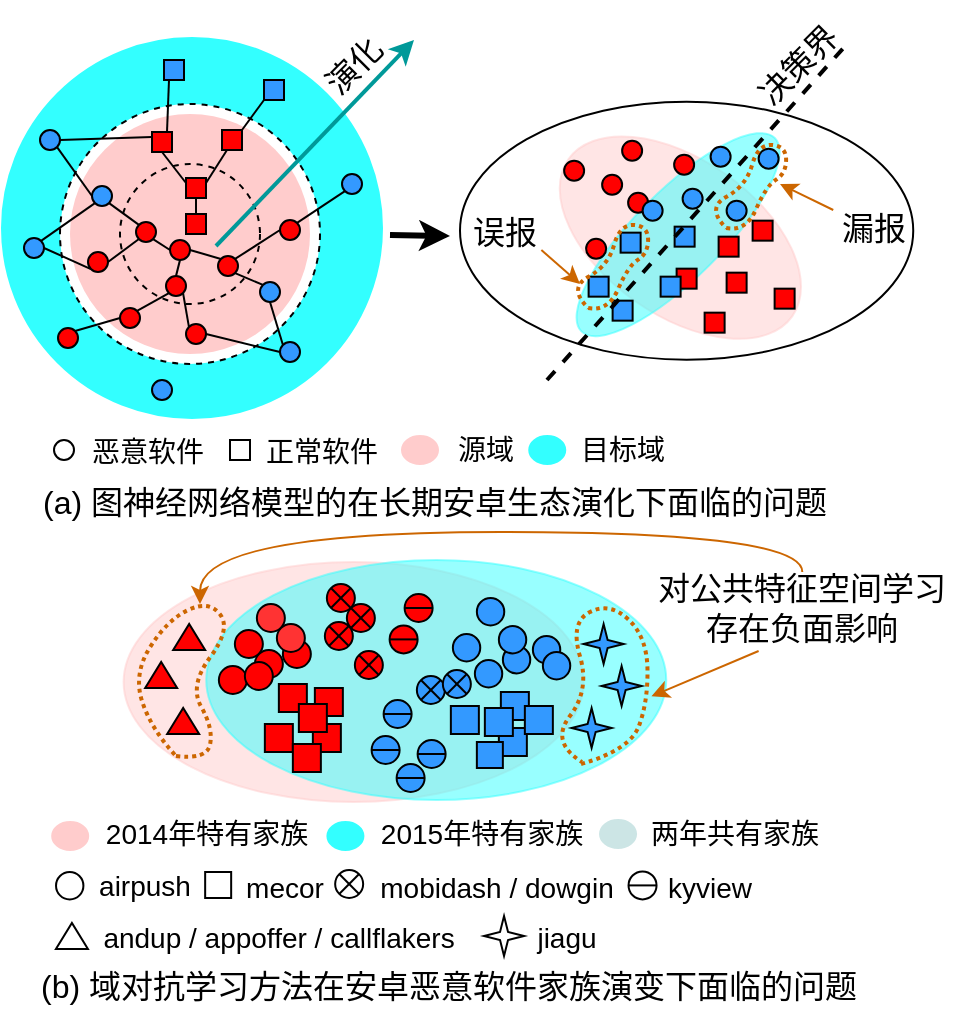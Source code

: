 <mxfile version="21.0.2" type="github">
  <diagram id="5weNNMtE1twXbDQk9ajK" name="第 1 页">
    <mxGraphModel dx="1221" dy="1900" grid="1" gridSize="10" guides="1" tooltips="1" connect="1" arrows="1" fold="1" page="1" pageScale="1" pageWidth="827" pageHeight="1169" math="0" shadow="0">
      <root>
        <mxCell id="0" />
        <mxCell id="1" parent="0" />
        <mxCell id="TlCpDfd3O944xQVaY3ek-114" value="" style="ellipse;whiteSpace=wrap;html=1;fillColor=#FFCCCC;strokeColor=#FFCCCC;opacity=50;rotation=0;" parent="1" vertex="1">
          <mxGeometry x="281.81" y="-731" width="230" height="120" as="geometry" />
        </mxCell>
        <mxCell id="TlCpDfd3O944xQVaY3ek-115" value="" style="ellipse;whiteSpace=wrap;html=1;rotation=0;fillColor=#33FFFF;strokeColor=#33FFFF;opacity=50;" parent="1" vertex="1">
          <mxGeometry x="323.12" y="-732" width="230" height="120" as="geometry" />
        </mxCell>
        <mxCell id="cNWj4SZuOT-a9tVszZHk-59" value="" style="ellipse;whiteSpace=wrap;html=1;fontColor=#000000;fillColor=none;" parent="1" vertex="1">
          <mxGeometry x="450" y="-961.17" width="226.62" height="129" as="geometry" />
        </mxCell>
        <mxCell id="TlCpDfd3O944xQVaY3ek-103" value="" style="ellipse;whiteSpace=wrap;html=1;strokeColor=#FFCCCC;fillColor=#FFCCCC;rotation=-145;gradientColor=none;textOpacity=50;opacity=50;" parent="1" vertex="1">
          <mxGeometry x="491.81" y="-932.17" width="136.75" height="78" as="geometry" />
        </mxCell>
        <mxCell id="TlCpDfd3O944xQVaY3ek-100" value="" style="ellipse;whiteSpace=wrap;html=1;strokeColor=#33FFFF;fillColor=#33FFFF;rotation=-45;gradientColor=none;textOpacity=50;opacity=50;" parent="1" vertex="1">
          <mxGeometry x="490.68" y="-916.56" width="136.75" height="43.79" as="geometry" />
        </mxCell>
        <mxCell id="TlCpDfd3O944xQVaY3ek-75" value="" style="ellipse;whiteSpace=wrap;html=1;aspect=fixed;strokeColor=#33FFFF;fillColor=#33FFFF;" parent="1" vertex="1">
          <mxGeometry x="221" y="-993" width="190" height="190" as="geometry" />
        </mxCell>
        <mxCell id="TlCpDfd3O944xQVaY3ek-32" value="" style="ellipse;whiteSpace=wrap;html=1;aspect=fixed;strokeColor=#000000;fillColor=#FFFFFF;dashed=1;" parent="1" vertex="1">
          <mxGeometry x="250" y="-960" width="130" height="130" as="geometry" />
        </mxCell>
        <mxCell id="TlCpDfd3O944xQVaY3ek-70" value="" style="ellipse;whiteSpace=wrap;html=1;aspect=fixed;strokeColor=none;fillColor=#FFCCCC;dashed=1;" parent="1" vertex="1">
          <mxGeometry x="255" y="-955" width="120" height="120" as="geometry" />
        </mxCell>
        <mxCell id="TlCpDfd3O944xQVaY3ek-13" value="" style="ellipse;whiteSpace=wrap;html=1;aspect=fixed;strokeColor=#000000;fillColor=none;dashed=1;" parent="1" vertex="1">
          <mxGeometry x="280" y="-930" width="70" height="70" as="geometry" />
        </mxCell>
        <mxCell id="TlCpDfd3O944xQVaY3ek-1" value="" style="ellipse;whiteSpace=wrap;html=1;aspect=fixed;strokeColor=#000000;fillColor=#FF0000;" parent="1" vertex="1">
          <mxGeometry x="305" y="-892" width="10" height="10" as="geometry" />
        </mxCell>
        <mxCell id="TlCpDfd3O944xQVaY3ek-5" value="" style="endArrow=classic;html=1;rounded=0;strokeWidth=3;" parent="1" edge="1">
          <mxGeometry width="50" height="50" relative="1" as="geometry">
            <mxPoint x="415" y="-894.5" as="sourcePoint" />
            <mxPoint x="445" y="-894" as="targetPoint" />
          </mxGeometry>
        </mxCell>
        <mxCell id="TlCpDfd3O944xQVaY3ek-8" style="rounded=0;orthogonalLoop=1;jettySize=auto;html=1;exitX=0;exitY=0;exitDx=0;exitDy=0;entryX=1;entryY=0.5;entryDx=0;entryDy=0;endArrow=none;endFill=0;" parent="1" source="TlCpDfd3O944xQVaY3ek-7" target="TlCpDfd3O944xQVaY3ek-1" edge="1">
          <mxGeometry relative="1" as="geometry" />
        </mxCell>
        <mxCell id="TlCpDfd3O944xQVaY3ek-7" value="" style="ellipse;whiteSpace=wrap;html=1;aspect=fixed;strokeColor=#000000;fillColor=#FF0000;" parent="1" vertex="1">
          <mxGeometry x="329" y="-884" width="10" height="10" as="geometry" />
        </mxCell>
        <mxCell id="TlCpDfd3O944xQVaY3ek-10" style="edgeStyle=none;rounded=0;orthogonalLoop=1;jettySize=auto;html=1;exitX=0.5;exitY=0;exitDx=0;exitDy=0;entryX=0.5;entryY=1;entryDx=0;entryDy=0;endArrow=none;endFill=0;" parent="1" source="TlCpDfd3O944xQVaY3ek-9" target="TlCpDfd3O944xQVaY3ek-1" edge="1">
          <mxGeometry relative="1" as="geometry" />
        </mxCell>
        <mxCell id="TlCpDfd3O944xQVaY3ek-9" value="" style="ellipse;whiteSpace=wrap;html=1;aspect=fixed;strokeColor=#000000;fillColor=#FF0000;" parent="1" vertex="1">
          <mxGeometry x="303" y="-874" width="10" height="10" as="geometry" />
        </mxCell>
        <mxCell id="TlCpDfd3O944xQVaY3ek-72" style="edgeStyle=none;rounded=0;orthogonalLoop=1;jettySize=auto;html=1;exitX=1;exitY=1;exitDx=0;exitDy=0;entryX=0;entryY=0.5;entryDx=0;entryDy=0;strokeColor=#000000;strokeWidth=1;endArrow=none;endFill=0;" parent="1" source="TlCpDfd3O944xQVaY3ek-11" target="TlCpDfd3O944xQVaY3ek-1" edge="1">
          <mxGeometry relative="1" as="geometry" />
        </mxCell>
        <mxCell id="TlCpDfd3O944xQVaY3ek-11" value="" style="ellipse;whiteSpace=wrap;html=1;aspect=fixed;strokeColor=#000000;fillColor=#FF0000;" parent="1" vertex="1">
          <mxGeometry x="288" y="-901" width="10" height="10" as="geometry" />
        </mxCell>
        <mxCell id="wZVImiVV_0Jff8SX6As6-61" style="edgeStyle=none;rounded=0;orthogonalLoop=1;jettySize=auto;html=1;exitX=1;exitY=0.5;exitDx=0;exitDy=0;entryX=0;entryY=1;entryDx=0;entryDy=0;strokeColor=#000000;strokeWidth=1;startArrow=none;startFill=0;endArrow=none;endFill=0;" parent="1" source="TlCpDfd3O944xQVaY3ek-17" target="TlCpDfd3O944xQVaY3ek-11" edge="1">
          <mxGeometry relative="1" as="geometry" />
        </mxCell>
        <mxCell id="TlCpDfd3O944xQVaY3ek-17" value="" style="ellipse;whiteSpace=wrap;html=1;aspect=fixed;strokeColor=#000000;fillColor=#FF0000;" parent="1" vertex="1">
          <mxGeometry x="264" y="-886" width="10" height="10" as="geometry" />
        </mxCell>
        <mxCell id="TlCpDfd3O944xQVaY3ek-27" style="edgeStyle=none;rounded=0;orthogonalLoop=1;jettySize=auto;html=1;exitX=0;exitY=0;exitDx=0;exitDy=0;entryX=1;entryY=1;entryDx=0;entryDy=0;endArrow=none;endFill=0;" parent="1" source="TlCpDfd3O944xQVaY3ek-21" target="TlCpDfd3O944xQVaY3ek-9" edge="1">
          <mxGeometry relative="1" as="geometry" />
        </mxCell>
        <mxCell id="TlCpDfd3O944xQVaY3ek-21" value="" style="ellipse;whiteSpace=wrap;html=1;aspect=fixed;strokeColor=#000000;fillColor=#FF0000;" parent="1" vertex="1">
          <mxGeometry x="313" y="-850" width="10" height="10" as="geometry" />
        </mxCell>
        <mxCell id="TlCpDfd3O944xQVaY3ek-25" style="edgeStyle=none;rounded=0;orthogonalLoop=1;jettySize=auto;html=1;exitX=1;exitY=0;exitDx=0;exitDy=0;entryX=0;entryY=1;entryDx=0;entryDy=0;endArrow=none;endFill=0;" parent="1" source="TlCpDfd3O944xQVaY3ek-22" target="TlCpDfd3O944xQVaY3ek-9" edge="1">
          <mxGeometry relative="1" as="geometry" />
        </mxCell>
        <mxCell id="TlCpDfd3O944xQVaY3ek-22" value="" style="ellipse;whiteSpace=wrap;html=1;aspect=fixed;strokeColor=#000000;fillColor=#FF0000;" parent="1" vertex="1">
          <mxGeometry x="280" y="-858" width="10" height="10" as="geometry" />
        </mxCell>
        <mxCell id="TlCpDfd3O944xQVaY3ek-28" style="edgeStyle=none;rounded=0;orthogonalLoop=1;jettySize=auto;html=1;exitX=0;exitY=0;exitDx=0;exitDy=0;entryX=1;entryY=1;entryDx=0;entryDy=0;endArrow=none;endFill=0;" parent="1" source="TlCpDfd3O944xQVaY3ek-23" target="TlCpDfd3O944xQVaY3ek-7" edge="1">
          <mxGeometry relative="1" as="geometry" />
        </mxCell>
        <mxCell id="TlCpDfd3O944xQVaY3ek-23" value="" style="ellipse;whiteSpace=wrap;html=1;aspect=fixed;strokeColor=#000000;fillColor=#3399FF;" parent="1" vertex="1">
          <mxGeometry x="350" y="-871" width="10" height="10" as="geometry" />
        </mxCell>
        <mxCell id="TlCpDfd3O944xQVaY3ek-29" style="edgeStyle=none;rounded=0;orthogonalLoop=1;jettySize=auto;html=1;exitX=0;exitY=0.5;exitDx=0;exitDy=0;entryX=1;entryY=0;entryDx=0;entryDy=0;endArrow=none;endFill=0;" parent="1" source="TlCpDfd3O944xQVaY3ek-24" target="TlCpDfd3O944xQVaY3ek-7" edge="1">
          <mxGeometry relative="1" as="geometry" />
        </mxCell>
        <mxCell id="TlCpDfd3O944xQVaY3ek-68" style="edgeStyle=none;rounded=0;orthogonalLoop=1;jettySize=auto;html=1;exitX=1;exitY=0;exitDx=0;exitDy=0;entryX=0;entryY=1;entryDx=0;entryDy=0;strokeColor=#000000;strokeWidth=1;endArrow=none;endFill=0;" parent="1" source="TlCpDfd3O944xQVaY3ek-24" target="TlCpDfd3O944xQVaY3ek-67" edge="1">
          <mxGeometry relative="1" as="geometry" />
        </mxCell>
        <mxCell id="TlCpDfd3O944xQVaY3ek-24" value="" style="ellipse;whiteSpace=wrap;html=1;aspect=fixed;strokeColor=#000000;fillColor=#FF0000;" parent="1" vertex="1">
          <mxGeometry x="360" y="-902" width="10" height="10" as="geometry" />
        </mxCell>
        <mxCell id="wZVImiVV_0Jff8SX6As6-64" style="edgeStyle=none;rounded=0;orthogonalLoop=1;jettySize=auto;html=1;exitX=1;exitY=1;exitDx=0;exitDy=0;entryX=0;entryY=0;entryDx=0;entryDy=0;strokeColor=#000000;strokeWidth=1;startArrow=none;startFill=0;endArrow=none;endFill=0;" parent="1" source="TlCpDfd3O944xQVaY3ek-33" target="TlCpDfd3O944xQVaY3ek-11" edge="1">
          <mxGeometry relative="1" as="geometry" />
        </mxCell>
        <mxCell id="TlCpDfd3O944xQVaY3ek-33" value="" style="ellipse;whiteSpace=wrap;html=1;aspect=fixed;strokeColor=#000000;fillColor=#3399FF;" parent="1" vertex="1">
          <mxGeometry x="266" y="-919" width="10" height="10" as="geometry" />
        </mxCell>
        <mxCell id="TlCpDfd3O944xQVaY3ek-60" style="edgeStyle=none;rounded=0;orthogonalLoop=1;jettySize=auto;html=1;exitX=1;exitY=0.5;exitDx=0;exitDy=0;entryX=0;entryY=0.25;entryDx=0;entryDy=0;strokeColor=#000000;strokeWidth=1;endArrow=none;endFill=0;" parent="1" source="TlCpDfd3O944xQVaY3ek-34" target="TlCpDfd3O944xQVaY3ek-45" edge="1">
          <mxGeometry relative="1" as="geometry" />
        </mxCell>
        <mxCell id="TlCpDfd3O944xQVaY3ek-61" style="edgeStyle=none;rounded=0;orthogonalLoop=1;jettySize=auto;html=1;exitX=1;exitY=1;exitDx=0;exitDy=0;entryX=0;entryY=0.5;entryDx=0;entryDy=0;strokeColor=#000000;strokeWidth=1;endArrow=none;endFill=0;" parent="1" source="TlCpDfd3O944xQVaY3ek-34" target="TlCpDfd3O944xQVaY3ek-33" edge="1">
          <mxGeometry relative="1" as="geometry" />
        </mxCell>
        <mxCell id="TlCpDfd3O944xQVaY3ek-34" value="" style="ellipse;whiteSpace=wrap;html=1;aspect=fixed;strokeColor=#000000;fillColor=#3399FF;" parent="1" vertex="1">
          <mxGeometry x="240" y="-947" width="10" height="10" as="geometry" />
        </mxCell>
        <mxCell id="TlCpDfd3O944xQVaY3ek-38" value="" style="whiteSpace=wrap;html=1;aspect=fixed;strokeColor=#000000;fillColor=#FF0000;" parent="1" vertex="1">
          <mxGeometry x="313" y="-923" width="10" height="10" as="geometry" />
        </mxCell>
        <mxCell id="TlCpDfd3O944xQVaY3ek-49" style="edgeStyle=none;rounded=0;orthogonalLoop=1;jettySize=auto;html=1;exitX=0.25;exitY=1;exitDx=0;exitDy=0;entryX=1;entryY=0.25;entryDx=0;entryDy=0;strokeColor=#000000;strokeWidth=1;endArrow=none;endFill=0;" parent="1" source="TlCpDfd3O944xQVaY3ek-44" target="TlCpDfd3O944xQVaY3ek-38" edge="1">
          <mxGeometry relative="1" as="geometry" />
        </mxCell>
        <mxCell id="TlCpDfd3O944xQVaY3ek-44" value="" style="whiteSpace=wrap;html=1;aspect=fixed;strokeColor=#000000;fillColor=#FF0000;" parent="1" vertex="1">
          <mxGeometry x="331" y="-947" width="10" height="10" as="geometry" />
        </mxCell>
        <mxCell id="TlCpDfd3O944xQVaY3ek-48" style="edgeStyle=none;rounded=0;orthogonalLoop=1;jettySize=auto;html=1;exitX=0.5;exitY=1;exitDx=0;exitDy=0;entryX=0;entryY=0.25;entryDx=0;entryDy=0;strokeColor=#000000;strokeWidth=1;endArrow=none;endFill=0;" parent="1" source="TlCpDfd3O944xQVaY3ek-45" target="TlCpDfd3O944xQVaY3ek-38" edge="1">
          <mxGeometry relative="1" as="geometry" />
        </mxCell>
        <mxCell id="TlCpDfd3O944xQVaY3ek-45" value="" style="whiteSpace=wrap;html=1;aspect=fixed;strokeColor=#000000;fillColor=#FF0000;" parent="1" vertex="1">
          <mxGeometry x="296" y="-946" width="10" height="10" as="geometry" />
        </mxCell>
        <mxCell id="TlCpDfd3O944xQVaY3ek-52" style="edgeStyle=none;rounded=0;orthogonalLoop=1;jettySize=auto;html=1;exitX=0.25;exitY=1;exitDx=0;exitDy=0;entryX=0.75;entryY=0;entryDx=0;entryDy=0;strokeColor=#000000;strokeWidth=1;endArrow=none;endFill=0;" parent="1" source="TlCpDfd3O944xQVaY3ek-50" target="TlCpDfd3O944xQVaY3ek-45" edge="1">
          <mxGeometry relative="1" as="geometry" />
        </mxCell>
        <mxCell id="TlCpDfd3O944xQVaY3ek-50" value="" style="whiteSpace=wrap;html=1;aspect=fixed;strokeColor=#000000;fillColor=#3399FF;" parent="1" vertex="1">
          <mxGeometry x="302" y="-982" width="10" height="10" as="geometry" />
        </mxCell>
        <mxCell id="TlCpDfd3O944xQVaY3ek-53" style="edgeStyle=none;rounded=0;orthogonalLoop=1;jettySize=auto;html=1;exitX=0;exitY=1;exitDx=0;exitDy=0;entryX=1;entryY=0;entryDx=0;entryDy=0;strokeColor=#000000;strokeWidth=1;endArrow=none;endFill=0;" parent="1" source="TlCpDfd3O944xQVaY3ek-51" target="TlCpDfd3O944xQVaY3ek-44" edge="1">
          <mxGeometry relative="1" as="geometry" />
        </mxCell>
        <mxCell id="TlCpDfd3O944xQVaY3ek-51" value="" style="whiteSpace=wrap;html=1;aspect=fixed;strokeColor=#000000;fillColor=#3399FF;" parent="1" vertex="1">
          <mxGeometry x="352" y="-972" width="10" height="10" as="geometry" />
        </mxCell>
        <mxCell id="TlCpDfd3O944xQVaY3ek-56" style="edgeStyle=none;rounded=0;orthogonalLoop=1;jettySize=auto;html=1;exitX=1;exitY=0.5;exitDx=0;exitDy=0;entryX=0;entryY=1;entryDx=0;entryDy=0;strokeColor=#000000;strokeWidth=1;endArrow=none;endFill=0;" parent="1" source="TlCpDfd3O944xQVaY3ek-54" target="TlCpDfd3O944xQVaY3ek-17" edge="1">
          <mxGeometry relative="1" as="geometry" />
        </mxCell>
        <mxCell id="TlCpDfd3O944xQVaY3ek-57" style="edgeStyle=none;rounded=0;orthogonalLoop=1;jettySize=auto;html=1;exitX=1;exitY=0;exitDx=0;exitDy=0;entryX=0;entryY=1;entryDx=0;entryDy=0;strokeColor=#000000;strokeWidth=1;endArrow=none;endFill=0;" parent="1" source="TlCpDfd3O944xQVaY3ek-54" target="TlCpDfd3O944xQVaY3ek-33" edge="1">
          <mxGeometry relative="1" as="geometry" />
        </mxCell>
        <mxCell id="TlCpDfd3O944xQVaY3ek-54" value="" style="ellipse;whiteSpace=wrap;html=1;aspect=fixed;strokeColor=#000000;fillColor=#3399FF;" parent="1" vertex="1">
          <mxGeometry x="232" y="-893" width="10" height="10" as="geometry" />
        </mxCell>
        <mxCell id="TlCpDfd3O944xQVaY3ek-64" style="edgeStyle=none;rounded=0;orthogonalLoop=1;jettySize=auto;html=1;exitX=0;exitY=0;exitDx=0;exitDy=0;entryX=0.5;entryY=1;entryDx=0;entryDy=0;strokeColor=#000000;strokeWidth=1;endArrow=none;endFill=0;" parent="1" source="TlCpDfd3O944xQVaY3ek-55" target="TlCpDfd3O944xQVaY3ek-23" edge="1">
          <mxGeometry relative="1" as="geometry" />
        </mxCell>
        <mxCell id="TlCpDfd3O944xQVaY3ek-65" style="edgeStyle=none;rounded=0;orthogonalLoop=1;jettySize=auto;html=1;exitX=0;exitY=0.5;exitDx=0;exitDy=0;entryX=1;entryY=0.5;entryDx=0;entryDy=0;strokeColor=#000000;strokeWidth=1;endArrow=none;endFill=0;" parent="1" source="TlCpDfd3O944xQVaY3ek-55" target="TlCpDfd3O944xQVaY3ek-21" edge="1">
          <mxGeometry relative="1" as="geometry" />
        </mxCell>
        <mxCell id="TlCpDfd3O944xQVaY3ek-55" value="" style="ellipse;whiteSpace=wrap;html=1;aspect=fixed;strokeColor=#000000;fillColor=#3399FF;" parent="1" vertex="1">
          <mxGeometry x="360" y="-841" width="10" height="10" as="geometry" />
        </mxCell>
        <mxCell id="TlCpDfd3O944xQVaY3ek-67" value="" style="ellipse;whiteSpace=wrap;html=1;aspect=fixed;strokeColor=#000000;fillColor=#3399FF;" parent="1" vertex="1">
          <mxGeometry x="391" y="-925" width="10" height="10" as="geometry" />
        </mxCell>
        <mxCell id="TlCpDfd3O944xQVaY3ek-104" value="" style="ellipse;whiteSpace=wrap;html=1;aspect=fixed;strokeColor=#000000;fillColor=#3399FF;" parent="1" vertex="1">
          <mxGeometry x="296" y="-822" width="10" height="10" as="geometry" />
        </mxCell>
        <mxCell id="wZVImiVV_0Jff8SX6As6-59" style="edgeStyle=none;rounded=0;orthogonalLoop=1;jettySize=auto;html=1;exitX=1;exitY=0;exitDx=0;exitDy=0;entryX=0;entryY=0.5;entryDx=0;entryDy=0;strokeColor=#000000;strokeWidth=1;startArrow=none;startFill=0;endArrow=none;endFill=0;" parent="1" source="TlCpDfd3O944xQVaY3ek-105" target="TlCpDfd3O944xQVaY3ek-22" edge="1">
          <mxGeometry relative="1" as="geometry" />
        </mxCell>
        <mxCell id="TlCpDfd3O944xQVaY3ek-105" value="" style="ellipse;whiteSpace=wrap;html=1;aspect=fixed;strokeColor=#000000;fillColor=#FF0000;" parent="1" vertex="1">
          <mxGeometry x="249" y="-848" width="10" height="10" as="geometry" />
        </mxCell>
        <mxCell id="TlCpDfd3O944xQVaY3ek-30" value="" style="endArrow=classic;html=1;rounded=0;strokeWidth=2;strokeColor=#009999;" parent="1" edge="1">
          <mxGeometry width="50" height="50" relative="1" as="geometry">
            <mxPoint x="328" y="-889" as="sourcePoint" />
            <mxPoint x="427" y="-992" as="targetPoint" />
          </mxGeometry>
        </mxCell>
        <mxCell id="TlCpDfd3O944xQVaY3ek-111" value="演化" style="text;html=1;strokeColor=none;fillColor=none;align=center;verticalAlign=middle;whiteSpace=wrap;rounded=0;fontSize=16;rotation=-45;" parent="1" vertex="1">
          <mxGeometry x="366.5" y="-994" width="60" height="30" as="geometry" />
        </mxCell>
        <mxCell id="TlCpDfd3O944xQVaY3ek-113" value="决策界" style="text;html=1;strokeColor=none;fillColor=none;align=center;verticalAlign=middle;whiteSpace=wrap;rounded=0;fontSize=16;rotation=-45;" parent="1" vertex="1">
          <mxGeometry x="589.31" y="-995" width="60" height="30" as="geometry" />
        </mxCell>
        <mxCell id="TlCpDfd3O944xQVaY3ek-232" value="" style="ellipse;whiteSpace=wrap;html=1;aspect=fixed;strokeColor=#000000;fontSize=16;fillColor=#FFFFFF;gradientColor=none;rotation=-90;container=0;" parent="1" vertex="1">
          <mxGeometry x="248.01" y="-576" width="13.696" height="13.696" as="geometry" />
        </mxCell>
        <mxCell id="TlCpDfd3O944xQVaY3ek-300" value="" style="ellipse;whiteSpace=wrap;html=1;aspect=fixed;strokeColor=#000000;fillColor=#FFFFFF;" parent="1" vertex="1">
          <mxGeometry x="247" y="-792" width="10" height="10" as="geometry" />
        </mxCell>
        <mxCell id="TlCpDfd3O944xQVaY3ek-301" value="&lt;span style=&quot;font-size: 14px;&quot;&gt;恶意软件&lt;/span&gt;" style="text;html=1;strokeColor=none;fillColor=none;align=center;verticalAlign=middle;whiteSpace=wrap;rounded=0;fontSize=16;" parent="1" vertex="1">
          <mxGeometry x="261" y="-802" width="66" height="30" as="geometry" />
        </mxCell>
        <mxCell id="TlCpDfd3O944xQVaY3ek-304" value="" style="whiteSpace=wrap;html=1;aspect=fixed;strokeColor=#000000;fillColor=#FFFFFF;" parent="1" vertex="1">
          <mxGeometry x="335" y="-792" width="10" height="10" as="geometry" />
        </mxCell>
        <mxCell id="TlCpDfd3O944xQVaY3ek-305" value="&lt;span style=&quot;font-size: 14px;&quot;&gt;正常软件&lt;/span&gt;" style="text;html=1;strokeColor=none;fillColor=none;align=center;verticalAlign=middle;whiteSpace=wrap;rounded=0;fontSize=16;" parent="1" vertex="1">
          <mxGeometry x="348" y="-802" width="66" height="30" as="geometry" />
        </mxCell>
        <mxCell id="TlCpDfd3O944xQVaY3ek-306" value="" style="ellipse;whiteSpace=wrap;html=1;strokeColor=#FFFFFF;fontSize=14;fillColor=#FFCCCC;gradientColor=none;" parent="1" vertex="1">
          <mxGeometry x="420" y="-795" width="20" height="16" as="geometry" />
        </mxCell>
        <mxCell id="TlCpDfd3O944xQVaY3ek-307" value="" style="ellipse;whiteSpace=wrap;html=1;strokeColor=#FFFFFF;fontSize=14;fillColor=#33FFFF;gradientColor=none;" parent="1" vertex="1">
          <mxGeometry x="483.62" y="-795" width="20" height="16" as="geometry" />
        </mxCell>
        <mxCell id="TlCpDfd3O944xQVaY3ek-308" value="源域" style="text;html=1;strokeColor=none;fillColor=none;align=center;verticalAlign=middle;whiteSpace=wrap;rounded=0;fontSize=14;" parent="1" vertex="1">
          <mxGeometry x="433" y="-802" width="60" height="30" as="geometry" />
        </mxCell>
        <mxCell id="TlCpDfd3O944xQVaY3ek-309" value="目标域" style="text;html=1;strokeColor=none;fillColor=none;align=center;verticalAlign=middle;whiteSpace=wrap;rounded=0;fontSize=14;" parent="1" vertex="1">
          <mxGeometry x="499.62" y="-802" width="63" height="30" as="geometry" />
        </mxCell>
        <mxCell id="TlCpDfd3O944xQVaY3ek-310" value="&lt;font style=&quot;font-size: 16px;&quot;&gt;(a) 图神经网络模型的在长期安卓生态演化下面临的问题&lt;/font&gt;" style="text;html=1;strokeColor=none;fillColor=none;align=center;verticalAlign=middle;whiteSpace=wrap;rounded=0;fontSize=14;" parent="1" vertex="1">
          <mxGeometry x="225" y="-776" width="425" height="30" as="geometry" />
        </mxCell>
        <mxCell id="TlCpDfd3O944xQVaY3ek-311" value="&lt;font style=&quot;font-size: 16px;&quot;&gt;(b) 域对抗学习方法在安卓恶意软件家族演变下面临的问题&lt;/font&gt;" style="text;html=1;strokeColor=none;fillColor=none;align=center;verticalAlign=middle;whiteSpace=wrap;rounded=0;fontSize=14;" parent="1" vertex="1">
          <mxGeometry x="237.96" y="-534" width="413.35" height="30" as="geometry" />
        </mxCell>
        <mxCell id="TlCpDfd3O944xQVaY3ek-313" value="&lt;span style=&quot;font-size: 14px;&quot;&gt;airpush&lt;/span&gt;" style="text;html=1;strokeColor=none;fillColor=none;align=center;verticalAlign=middle;whiteSpace=wrap;rounded=0;fontSize=16;" parent="1" vertex="1">
          <mxGeometry x="266.09" y="-578" width="52.87" height="16.27" as="geometry" />
        </mxCell>
        <mxCell id="TlCpDfd3O944xQVaY3ek-316" value="" style="ellipse;whiteSpace=wrap;html=1;strokeColor=#FFFFFF;fontSize=14;fillColor=#FFCCCC;gradientColor=none;" parent="1" vertex="1">
          <mxGeometry x="245.09" y="-602" width="20" height="16" as="geometry" />
        </mxCell>
        <mxCell id="TlCpDfd3O944xQVaY3ek-317" value="" style="ellipse;whiteSpace=wrap;html=1;strokeColor=#FFFFFF;fontSize=14;fillColor=#33FFFF;gradientColor=none;" parent="1" vertex="1">
          <mxGeometry x="382.71" y="-602" width="20" height="16" as="geometry" />
        </mxCell>
        <mxCell id="TlCpDfd3O944xQVaY3ek-319" value="2015年特有家族" style="text;html=1;strokeColor=none;fillColor=none;align=center;verticalAlign=middle;whiteSpace=wrap;rounded=0;fontSize=14;" parent="1" vertex="1">
          <mxGeometry x="407.58" y="-602" width="106.38" height="14" as="geometry" />
        </mxCell>
        <mxCell id="TlCpDfd3O944xQVaY3ek-339" value="" style="verticalLabelPosition=bottom;verticalAlign=top;html=1;shape=mxgraph.basic.4_point_star_2;dx=0.8;strokeColor=#000000;fontSize=16;fillColor=#FFFFFF;gradientColor=none;rotation=-90;" parent="1" vertex="1">
          <mxGeometry x="462.02" y="-554" width="20" height="20" as="geometry" />
        </mxCell>
        <mxCell id="TlCpDfd3O944xQVaY3ek-340" value="&lt;font style=&quot;font-size: 14px;&quot;&gt;andup / appoffer / callflakers&lt;/font&gt;" style="text;html=1;align=center;verticalAlign=middle;resizable=0;points=[];autosize=1;strokeColor=none;fillColor=none;fontSize=16;" parent="1" vertex="1">
          <mxGeometry x="258.96" y="-559" width="200" height="30" as="geometry" />
        </mxCell>
        <mxCell id="TlCpDfd3O944xQVaY3ek-344" value="" style="verticalLabelPosition=bottom;verticalAlign=top;html=1;shape=mxgraph.basic.acute_triangle;dx=0.5;rotation=0;fillColor=#FFFFFF;" parent="1" vertex="1">
          <mxGeometry x="247.96" y="-550.5" width="16" height="13" as="geometry" />
        </mxCell>
        <mxCell id="TlCpDfd3O944xQVaY3ek-345" value="&lt;font style=&quot;font-size: 14px;&quot;&gt;jiagu&lt;/font&gt;" style="text;html=1;align=center;verticalAlign=middle;resizable=0;points=[];autosize=1;strokeColor=none;fillColor=none;fontSize=16;" parent="1" vertex="1">
          <mxGeometry x="478.13" y="-559" width="50" height="30" as="geometry" />
        </mxCell>
        <mxCell id="wZVImiVV_0Jff8SX6As6-11" style="edgeStyle=none;rounded=0;orthogonalLoop=1;jettySize=auto;html=1;exitX=1;exitY=1;exitDx=0;exitDy=0;strokeColor=#CC6600;strokeWidth=1;endArrow=classic;endFill=1;" parent="1" source="wZVImiVV_0Jff8SX6As6-3" edge="1">
          <mxGeometry relative="1" as="geometry">
            <mxPoint x="510" y="-870" as="targetPoint" />
          </mxGeometry>
        </mxCell>
        <mxCell id="wZVImiVV_0Jff8SX6As6-3" value="误报" style="text;html=1;strokeColor=none;fillColor=none;align=center;verticalAlign=middle;whiteSpace=wrap;rounded=0;fontSize=16;rotation=0;" parent="1" vertex="1">
          <mxGeometry x="453.68" y="-905.67" width="37" height="18.67" as="geometry" />
        </mxCell>
        <mxCell id="wZVImiVV_0Jff8SX6As6-16" style="edgeStyle=none;rounded=0;orthogonalLoop=1;jettySize=auto;html=1;exitX=0;exitY=0;exitDx=0;exitDy=0;strokeColor=#CC6600;strokeWidth=1;endArrow=classic;endFill=1;" parent="1" source="wZVImiVV_0Jff8SX6As6-4" edge="1">
          <mxGeometry relative="1" as="geometry">
            <mxPoint x="610" y="-920" as="targetPoint" />
          </mxGeometry>
        </mxCell>
        <mxCell id="wZVImiVV_0Jff8SX6As6-4" value="漏报" style="text;html=1;strokeColor=none;fillColor=none;align=center;verticalAlign=middle;whiteSpace=wrap;rounded=0;fontSize=16;rotation=0;" parent="1" vertex="1">
          <mxGeometry x="636.62" y="-907" width="40" height="18" as="geometry" />
        </mxCell>
        <mxCell id="TlCpDfd3O944xQVaY3ek-76" value="" style="ellipse;whiteSpace=wrap;html=1;aspect=fixed;strokeColor=#000000;fillColor=#FF0000;" parent="1" vertex="1">
          <mxGeometry x="513.06" y="-892.67" width="10" height="10" as="geometry" />
        </mxCell>
        <mxCell id="TlCpDfd3O944xQVaY3ek-77" value="" style="whiteSpace=wrap;html=1;aspect=fixed;strokeColor=#000000;fillColor=#FF0000;" parent="1" vertex="1">
          <mxGeometry x="583.31" y="-875.67" width="10" height="10" as="geometry" />
        </mxCell>
        <mxCell id="TlCpDfd3O944xQVaY3ek-78" value="" style="ellipse;whiteSpace=wrap;html=1;aspect=fixed;strokeColor=#000000;fillColor=#3399FF;" parent="1" vertex="1">
          <mxGeometry x="575.31" y="-938.67" width="10" height="10" as="geometry" />
        </mxCell>
        <mxCell id="TlCpDfd3O944xQVaY3ek-79" value="" style="whiteSpace=wrap;html=1;aspect=fixed;strokeColor=#000000;fillColor=#3399FF;" parent="1" vertex="1">
          <mxGeometry x="526.31" y="-861.67" width="10" height="10" as="geometry" />
        </mxCell>
        <mxCell id="TlCpDfd3O944xQVaY3ek-81" value="" style="ellipse;whiteSpace=wrap;html=1;aspect=fixed;strokeColor=#000000;fillColor=#FF0000;" parent="1" vertex="1">
          <mxGeometry x="531.06" y="-941.67" width="10" height="10" as="geometry" />
        </mxCell>
        <mxCell id="TlCpDfd3O944xQVaY3ek-82" value="" style="ellipse;whiteSpace=wrap;html=1;aspect=fixed;strokeColor=#000000;fillColor=#FF0000;" parent="1" vertex="1">
          <mxGeometry x="502.06" y="-931.67" width="10" height="10" as="geometry" />
        </mxCell>
        <mxCell id="TlCpDfd3O944xQVaY3ek-83" value="" style="ellipse;whiteSpace=wrap;html=1;aspect=fixed;strokeColor=#000000;fillColor=#FF0000;" parent="1" vertex="1">
          <mxGeometry x="534.06" y="-915.67" width="10" height="10" as="geometry" />
        </mxCell>
        <mxCell id="TlCpDfd3O944xQVaY3ek-84" value="" style="ellipse;whiteSpace=wrap;html=1;aspect=fixed;strokeColor=#000000;fillColor=#FF0000;" parent="1" vertex="1">
          <mxGeometry x="521.06" y="-924.67" width="10" height="10" as="geometry" />
        </mxCell>
        <mxCell id="TlCpDfd3O944xQVaY3ek-85" value="" style="whiteSpace=wrap;html=1;aspect=fixed;strokeColor=#000000;fillColor=#FF0000;" parent="1" vertex="1">
          <mxGeometry x="607.31" y="-867.67" width="10" height="10" as="geometry" />
        </mxCell>
        <mxCell id="TlCpDfd3O944xQVaY3ek-86" value="" style="whiteSpace=wrap;html=1;aspect=fixed;strokeColor=#000000;fillColor=#FF0000;" parent="1" vertex="1">
          <mxGeometry x="579.31" y="-893.67" width="10" height="10" as="geometry" />
        </mxCell>
        <mxCell id="TlCpDfd3O944xQVaY3ek-87" value="" style="whiteSpace=wrap;html=1;aspect=fixed;strokeColor=#000000;fillColor=#FF0000;direction=south;" parent="1" vertex="1">
          <mxGeometry x="572.31" y="-855.67" width="10" height="10" as="geometry" />
        </mxCell>
        <mxCell id="TlCpDfd3O944xQVaY3ek-89" value="" style="whiteSpace=wrap;html=1;aspect=fixed;strokeColor=#000000;fillColor=#FF0000;" parent="1" vertex="1">
          <mxGeometry x="558.31" y="-877.67" width="10" height="10" as="geometry" />
        </mxCell>
        <mxCell id="TlCpDfd3O944xQVaY3ek-90" value="" style="whiteSpace=wrap;html=1;aspect=fixed;strokeColor=#000000;fillColor=#3399FF;" parent="1" vertex="1">
          <mxGeometry x="550.31" y="-873.67" width="10" height="10" as="geometry" />
        </mxCell>
        <mxCell id="TlCpDfd3O944xQVaY3ek-91" value="" style="whiteSpace=wrap;html=1;aspect=fixed;strokeColor=#000000;fillColor=#3399FF;" parent="1" vertex="1">
          <mxGeometry x="530.31" y="-895.67" width="10" height="10" as="geometry" />
        </mxCell>
        <mxCell id="TlCpDfd3O944xQVaY3ek-92" value="" style="whiteSpace=wrap;html=1;aspect=fixed;strokeColor=#000000;fillColor=#3399FF;" parent="1" vertex="1">
          <mxGeometry x="557.31" y="-898.67" width="10" height="10" as="geometry" />
        </mxCell>
        <mxCell id="TlCpDfd3O944xQVaY3ek-95" value="" style="ellipse;whiteSpace=wrap;html=1;aspect=fixed;strokeColor=#000000;fillColor=#3399FF;" parent="1" vertex="1">
          <mxGeometry x="599.31" y="-937.67" width="10" height="10" as="geometry" />
        </mxCell>
        <mxCell id="TlCpDfd3O944xQVaY3ek-96" value="" style="ellipse;whiteSpace=wrap;html=1;aspect=fixed;strokeColor=#000000;fillColor=#3399FF;" parent="1" vertex="1">
          <mxGeometry x="541.31" y="-911.67" width="10" height="10" as="geometry" />
        </mxCell>
        <mxCell id="TlCpDfd3O944xQVaY3ek-97" value="" style="ellipse;whiteSpace=wrap;html=1;aspect=fixed;strokeColor=#000000;fillColor=#3399FF;" parent="1" vertex="1">
          <mxGeometry x="561.31" y="-917.67" width="10" height="10" as="geometry" />
        </mxCell>
        <mxCell id="TlCpDfd3O944xQVaY3ek-98" value="" style="ellipse;whiteSpace=wrap;html=1;aspect=fixed;strokeColor=#000000;fillColor=#3399FF;" parent="1" vertex="1">
          <mxGeometry x="583.31" y="-911.67" width="10" height="10" as="geometry" />
        </mxCell>
        <mxCell id="TlCpDfd3O944xQVaY3ek-99" value="" style="whiteSpace=wrap;html=1;aspect=fixed;strokeColor=#000000;fillColor=#3399FF;" parent="1" vertex="1">
          <mxGeometry x="514.31" y="-873.67" width="10" height="10" as="geometry" />
        </mxCell>
        <mxCell id="TlCpDfd3O944xQVaY3ek-108" value="" style="ellipse;whiteSpace=wrap;html=1;aspect=fixed;strokeColor=#000000;fillColor=#FF0000;" parent="1" vertex="1">
          <mxGeometry x="557.06" y="-934.67" width="10" height="10" as="geometry" />
        </mxCell>
        <mxCell id="TlCpDfd3O944xQVaY3ek-109" value="" style="whiteSpace=wrap;html=1;aspect=fixed;strokeColor=#000000;fillColor=#FF0000;" parent="1" vertex="1">
          <mxGeometry x="596.31" y="-901.67" width="10" height="10" as="geometry" />
        </mxCell>
        <mxCell id="cNWj4SZuOT-a9tVszZHk-60" value="" style="endArrow=none;dashed=1;html=1;rounded=0;fontColor=#000000;startArrow=none;strokeWidth=2;" parent="1" edge="1">
          <mxGeometry width="50" height="50" relative="1" as="geometry">
            <mxPoint x="493.49" y="-822" as="sourcePoint" />
            <mxPoint x="643.49" y="-990" as="targetPoint" />
          </mxGeometry>
        </mxCell>
        <mxCell id="wZVImiVV_0Jff8SX6As6-9" value="" style="curved=1;endArrow=none;html=1;rounded=0;endFill=0;strokeWidth=2;strokeColor=#CC6600;dashed=1;dashPattern=1 1;" parent="1" edge="1">
          <mxGeometry width="50" height="50" relative="1" as="geometry">
            <mxPoint x="583.06" y="-898" as="sourcePoint" />
            <mxPoint x="583.06" y="-898" as="targetPoint" />
            <Array as="points">
              <mxPoint x="593.06" y="-896" />
              <mxPoint x="603.06" y="-919" />
              <mxPoint x="613.06" y="-925.33" />
              <mxPoint x="613.06" y="-939" />
              <mxPoint x="599" y="-940" />
              <mxPoint x="593.06" y="-919" />
              <mxPoint x="573.06" y="-908" />
            </Array>
          </mxGeometry>
        </mxCell>
        <mxCell id="wZVImiVV_0Jff8SX6As6-10" value="" style="curved=1;endArrow=none;html=1;rounded=0;endFill=0;strokeWidth=2;strokeColor=#CC6600;dashed=1;dashPattern=1 1;" parent="1" edge="1">
          <mxGeometry width="50" height="50" relative="1" as="geometry">
            <mxPoint x="514.06" y="-858" as="sourcePoint" />
            <mxPoint x="514.06" y="-858" as="targetPoint" />
            <Array as="points">
              <mxPoint x="524.06" y="-856" />
              <mxPoint x="534.06" y="-879" />
              <mxPoint x="544.06" y="-885.33" />
              <mxPoint x="544.06" y="-899" />
              <mxPoint x="530" y="-900" />
              <mxPoint x="524.06" y="-879" />
              <mxPoint x="504.06" y="-868" />
            </Array>
          </mxGeometry>
        </mxCell>
        <mxCell id="TlCpDfd3O944xQVaY3ek-183" value="" style="verticalLabelPosition=bottom;verticalAlign=top;html=1;shape=mxgraph.basic.acute_triangle;dx=0.5;rotation=0;fillColor=#FF0000;" parent="1" vertex="1">
          <mxGeometry x="292.58" y="-681" width="16" height="13" as="geometry" />
        </mxCell>
        <mxCell id="TlCpDfd3O944xQVaY3ek-187" value="" style="verticalLabelPosition=bottom;verticalAlign=top;html=1;shape=mxgraph.basic.acute_triangle;dx=0.5;rotation=0;fillColor=#FF0000;" parent="1" vertex="1">
          <mxGeometry x="303.58" y="-658" width="16" height="13" as="geometry" />
        </mxCell>
        <mxCell id="TlCpDfd3O944xQVaY3ek-188" value="" style="whiteSpace=wrap;html=1;aspect=fixed;strokeColor=#000000;fontSize=16;fillColor=#FF0000;gradientColor=none;rotation=0;" parent="1" vertex="1">
          <mxGeometry x="359.43" y="-670" width="14" height="14" as="geometry" />
        </mxCell>
        <mxCell id="TlCpDfd3O944xQVaY3ek-189" value="" style="whiteSpace=wrap;html=1;aspect=fixed;strokeColor=#000000;fontSize=16;fillColor=#FF0000;gradientColor=none;rotation=0;" parent="1" vertex="1">
          <mxGeometry x="376.43" y="-650" width="14" height="14" as="geometry" />
        </mxCell>
        <mxCell id="TlCpDfd3O944xQVaY3ek-190" value="" style="whiteSpace=wrap;html=1;aspect=fixed;strokeColor=#000000;fontSize=16;fillColor=#FF0000;gradientColor=none;rotation=0;" parent="1" vertex="1">
          <mxGeometry x="352.43" y="-650" width="14" height="14" as="geometry" />
        </mxCell>
        <mxCell id="TlCpDfd3O944xQVaY3ek-205" value="" style="whiteSpace=wrap;html=1;aspect=fixed;strokeColor=#000000;fontSize=16;fillColor=#FF0000;gradientColor=none;rotation=0;" parent="1" vertex="1">
          <mxGeometry x="377.43" y="-668" width="14" height="14" as="geometry" />
        </mxCell>
        <mxCell id="TlCpDfd3O944xQVaY3ek-207" value="" style="whiteSpace=wrap;html=1;aspect=fixed;strokeColor=#000000;fontSize=16;fillColor=#FF0000;gradientColor=none;rotation=0;" parent="1" vertex="1">
          <mxGeometry x="369.43" y="-660" width="14" height="14" as="geometry" />
        </mxCell>
        <mxCell id="TlCpDfd3O944xQVaY3ek-247" value="" style="whiteSpace=wrap;html=1;aspect=fixed;strokeColor=#000000;fontSize=16;fillColor=#3399FF;gradientColor=none;rotation=0;" parent="1" vertex="1">
          <mxGeometry x="469.43" y="-648" width="14" height="14" as="geometry" />
        </mxCell>
        <mxCell id="TlCpDfd3O944xQVaY3ek-250" value="" style="whiteSpace=wrap;html=1;aspect=fixed;strokeColor=#000000;fontSize=16;fillColor=#3399FF;gradientColor=none;rotation=0;" parent="1" vertex="1">
          <mxGeometry x="470.43" y="-666" width="14" height="14" as="geometry" />
        </mxCell>
        <mxCell id="TlCpDfd3O944xQVaY3ek-251" value="" style="whiteSpace=wrap;html=1;aspect=fixed;strokeColor=#000000;fontSize=16;fillColor=#3399FF;gradientColor=none;rotation=0;" parent="1" vertex="1">
          <mxGeometry x="458.43" y="-641" width="13" height="13" as="geometry" />
        </mxCell>
        <mxCell id="TlCpDfd3O944xQVaY3ek-252" value="" style="whiteSpace=wrap;html=1;aspect=fixed;strokeColor=#000000;fontSize=16;fillColor=#3399FF;gradientColor=none;rotation=0;" parent="1" vertex="1">
          <mxGeometry x="462.43" y="-658" width="14" height="14" as="geometry" />
        </mxCell>
        <mxCell id="TlCpDfd3O944xQVaY3ek-253" value="" style="whiteSpace=wrap;html=1;aspect=fixed;strokeColor=#000000;fontSize=16;fillColor=#3399FF;gradientColor=none;rotation=0;" parent="1" vertex="1">
          <mxGeometry x="482.43" y="-659" width="14" height="14" as="geometry" />
        </mxCell>
        <mxCell id="TlCpDfd3O944xQVaY3ek-230" value="" style="ellipse;whiteSpace=wrap;html=1;aspect=fixed;strokeColor=#000000;fontSize=16;fillColor=#3399FF;gradientColor=none;rotation=0;container=0;" parent="1" vertex="1">
          <mxGeometry x="458.43" y="-713" width="13.696" height="13.696" as="geometry" />
        </mxCell>
        <mxCell id="wZVImiVV_0Jff8SX6As6-18" value="" style="verticalLabelPosition=bottom;verticalAlign=top;html=1;shape=mxgraph.basic.acute_triangle;dx=0.5;rotation=0;fillColor=#FF0000;" parent="1" vertex="1">
          <mxGeometry x="306.58" y="-700" width="16" height="13" as="geometry" />
        </mxCell>
        <mxCell id="wZVImiVV_0Jff8SX6As6-20" value="&lt;span style=&quot;font-size: 14px;&quot;&gt;mecor&lt;/span&gt;" style="text;html=1;strokeColor=none;fillColor=none;align=center;verticalAlign=middle;whiteSpace=wrap;rounded=0;fontSize=16;" parent="1" vertex="1">
          <mxGeometry x="339.21" y="-579" width="46.75" height="20" as="geometry" />
        </mxCell>
        <mxCell id="wZVImiVV_0Jff8SX6As6-21" value="" style="whiteSpace=wrap;html=1;aspect=fixed;strokeColor=#000000;fontSize=16;fillColor=#FFFFFF;gradientColor=none;rotation=0;" parent="1" vertex="1">
          <mxGeometry x="322.58" y="-576" width="13" height="13" as="geometry" />
        </mxCell>
        <mxCell id="wZVImiVV_0Jff8SX6As6-23" value="" style="ellipse;whiteSpace=wrap;html=1;strokeColor=#FFFFFF;fontSize=14;fillColor=#cce5e5;gradientColor=none;" parent="1" vertex="1">
          <mxGeometry x="519.02" y="-603" width="20" height="16" as="geometry" />
        </mxCell>
        <mxCell id="wZVImiVV_0Jff8SX6As6-25" value="2014年特有家族" style="text;html=1;strokeColor=none;fillColor=none;align=center;verticalAlign=middle;whiteSpace=wrap;rounded=0;fontSize=14;" parent="1" vertex="1">
          <mxGeometry x="269.21" y="-602" width="108.75" height="14" as="geometry" />
        </mxCell>
        <mxCell id="wZVImiVV_0Jff8SX6As6-28" value="两年共有家族" style="text;html=1;strokeColor=none;fillColor=none;align=center;verticalAlign=middle;whiteSpace=wrap;rounded=0;fontSize=14;" parent="1" vertex="1">
          <mxGeometry x="543.46" y="-602" width="88.94" height="14" as="geometry" />
        </mxCell>
        <mxCell id="TlCpDfd3O944xQVaY3ek-231" value="" style="ellipse;whiteSpace=wrap;html=1;aspect=fixed;strokeColor=#000000;fontSize=16;fillColor=#3399FF;gradientColor=none;rotation=0;container=0;" parent="1" vertex="1">
          <mxGeometry x="471.43" y="-689" width="13.696" height="13.696" as="geometry" />
        </mxCell>
        <mxCell id="TlCpDfd3O944xQVaY3ek-233" value="" style="ellipse;whiteSpace=wrap;html=1;aspect=fixed;strokeColor=#000000;fontSize=16;fillColor=#3399FF;gradientColor=none;rotation=0;container=0;" parent="1" vertex="1">
          <mxGeometry x="469.43" y="-699" width="13.696" height="13.696" as="geometry" />
        </mxCell>
        <mxCell id="TlCpDfd3O944xQVaY3ek-236" value="" style="ellipse;whiteSpace=wrap;html=1;aspect=fixed;strokeColor=#000000;fontSize=16;fillColor=#3399FF;gradientColor=none;rotation=0;container=0;" parent="1" vertex="1">
          <mxGeometry x="446.43" y="-695" width="13.696" height="13.696" as="geometry" />
        </mxCell>
        <mxCell id="TlCpDfd3O944xQVaY3ek-237" value="" style="ellipse;whiteSpace=wrap;html=1;aspect=fixed;strokeColor=#000000;fontSize=16;fillColor=#3399FF;gradientColor=none;rotation=0;container=0;" parent="1" vertex="1">
          <mxGeometry x="457.43" y="-682" width="13.696" height="13.696" as="geometry" />
        </mxCell>
        <mxCell id="TlCpDfd3O944xQVaY3ek-129" value="" style="ellipse;whiteSpace=wrap;html=1;aspect=fixed;strokeColor=#000000;fontSize=16;fillColor=#FF3333;gradientColor=none;rotation=0;" parent="1" vertex="1">
          <mxGeometry x="348.43" y="-710" width="14" height="14" as="geometry" />
        </mxCell>
        <mxCell id="TlCpDfd3O944xQVaY3ek-130" value="" style="ellipse;whiteSpace=wrap;html=1;aspect=fixed;strokeColor=#000000;fontSize=16;fillColor=#FF0000;gradientColor=none;rotation=0;" parent="1" vertex="1">
          <mxGeometry x="361.43" y="-692" width="14" height="14" as="geometry" />
        </mxCell>
        <mxCell id="TlCpDfd3O944xQVaY3ek-208" value="" style="ellipse;whiteSpace=wrap;html=1;aspect=fixed;strokeColor=#000000;fontSize=16;fillColor=#FF3333;gradientColor=none;rotation=0;" parent="1" vertex="1">
          <mxGeometry x="358.43" y="-700" width="14" height="14" as="geometry" />
        </mxCell>
        <mxCell id="TlCpDfd3O944xQVaY3ek-211" value="" style="ellipse;whiteSpace=wrap;html=1;aspect=fixed;strokeColor=#000000;fontSize=16;fillColor=#FF0000;gradientColor=none;rotation=0;" parent="1" vertex="1">
          <mxGeometry x="337.43" y="-697" width="14" height="14" as="geometry" />
        </mxCell>
        <mxCell id="TlCpDfd3O944xQVaY3ek-212" value="" style="ellipse;whiteSpace=wrap;html=1;aspect=fixed;strokeColor=#000000;fontSize=16;fillColor=#FF0000;gradientColor=none;rotation=0;" parent="1" vertex="1">
          <mxGeometry x="347.43" y="-687" width="14" height="14" as="geometry" />
        </mxCell>
        <mxCell id="wZVImiVV_0Jff8SX6As6-29" value="" style="shape=sumEllipse;perimeter=ellipsePerimeter;whiteSpace=wrap;html=1;backgroundOutline=1;fillColor=#FF0000;" parent="1" vertex="1">
          <mxGeometry x="383.43" y="-720" width="14" height="14" as="geometry" />
        </mxCell>
        <mxCell id="wZVImiVV_0Jff8SX6As6-32" value="" style="shape=sumEllipse;perimeter=ellipsePerimeter;whiteSpace=wrap;html=1;backgroundOutline=1;fillColor=#FF0000;" parent="1" vertex="1">
          <mxGeometry x="393.43" y="-710" width="14" height="14" as="geometry" />
        </mxCell>
        <mxCell id="wZVImiVV_0Jff8SX6As6-33" value="" style="shape=sumEllipse;perimeter=ellipsePerimeter;whiteSpace=wrap;html=1;backgroundOutline=1;fillColor=#FF0000;" parent="1" vertex="1">
          <mxGeometry x="382.43" y="-701" width="14" height="14" as="geometry" />
        </mxCell>
        <mxCell id="wZVImiVV_0Jff8SX6As6-34" value="" style="shape=sumEllipse;perimeter=ellipsePerimeter;whiteSpace=wrap;html=1;backgroundOutline=1;fillColor=#3399FF;" parent="1" vertex="1">
          <mxGeometry x="428.43" y="-674" width="14" height="14" as="geometry" />
        </mxCell>
        <mxCell id="wZVImiVV_0Jff8SX6As6-35" value="" style="shape=sumEllipse;perimeter=ellipsePerimeter;whiteSpace=wrap;html=1;backgroundOutline=1;fillColor=#3399FF;" parent="1" vertex="1">
          <mxGeometry x="441.43" y="-677" width="14" height="14" as="geometry" />
        </mxCell>
        <mxCell id="wZVImiVV_0Jff8SX6As6-36" value="" style="shape=sumEllipse;perimeter=ellipsePerimeter;whiteSpace=wrap;html=1;backgroundOutline=1;fillColor=#FFFFFF;" parent="1" vertex="1">
          <mxGeometry x="387.58" y="-577" width="14" height="14" as="geometry" />
        </mxCell>
        <mxCell id="wZVImiVV_0Jff8SX6As6-37" value="" style="shape=lineEllipse;perimeter=ellipsePerimeter;whiteSpace=wrap;html=1;backgroundOutline=1;fillColor=#FFFFFF;" parent="1" vertex="1">
          <mxGeometry x="534.27" y="-576.3" width="14" height="14" as="geometry" />
        </mxCell>
        <mxCell id="wZVImiVV_0Jff8SX6As6-38" value="&lt;span style=&quot;font-size: 14px;&quot;&gt;mobidash / dowgin&lt;/span&gt;" style="text;html=1;strokeColor=none;fillColor=none;align=center;verticalAlign=middle;whiteSpace=wrap;rounded=0;fontSize=16;" parent="1" vertex="1">
          <mxGeometry x="406.68" y="-579.15" width="123" height="20" as="geometry" />
        </mxCell>
        <mxCell id="wZVImiVV_0Jff8SX6As6-39" value="&lt;span style=&quot;font-size: 14px;&quot;&gt;kyview&lt;/span&gt;" style="text;html=1;strokeColor=none;fillColor=none;align=center;verticalAlign=middle;whiteSpace=wrap;rounded=0;fontSize=16;" parent="1" vertex="1">
          <mxGeometry x="556.01" y="-579.5" width="37.94" height="20" as="geometry" />
        </mxCell>
        <mxCell id="wZVImiVV_0Jff8SX6As6-40" style="edgeStyle=none;rounded=0;orthogonalLoop=1;jettySize=auto;html=1;entryX=1;entryY=0.5;entryDx=0;entryDy=0;strokeColor=#CC6600;strokeWidth=1;endArrow=classic;endFill=1;" parent="1" source="wZVImiVV_0Jff8SX6As6-39" target="wZVImiVV_0Jff8SX6As6-39" edge="1">
          <mxGeometry relative="1" as="geometry" />
        </mxCell>
        <mxCell id="wZVImiVV_0Jff8SX6As6-41" value="" style="shape=lineEllipse;perimeter=ellipsePerimeter;whiteSpace=wrap;html=1;backgroundOutline=1;fillColor=#FF0000;" parent="1" vertex="1">
          <mxGeometry x="422.31" y="-715" width="14" height="14" as="geometry" />
        </mxCell>
        <mxCell id="wZVImiVV_0Jff8SX6As6-42" value="" style="shape=lineEllipse;perimeter=ellipsePerimeter;whiteSpace=wrap;html=1;backgroundOutline=1;fillColor=#FF0000;" parent="1" vertex="1">
          <mxGeometry x="414.81" y="-699.3" width="14" height="14" as="geometry" />
        </mxCell>
        <mxCell id="wZVImiVV_0Jff8SX6As6-43" value="" style="shape=lineEllipse;perimeter=ellipsePerimeter;whiteSpace=wrap;html=1;backgroundOutline=1;fillColor=#3399FF;" parent="1" vertex="1">
          <mxGeometry x="405.81" y="-644" width="14" height="14" as="geometry" />
        </mxCell>
        <mxCell id="wZVImiVV_0Jff8SX6As6-44" value="" style="shape=lineEllipse;perimeter=ellipsePerimeter;whiteSpace=wrap;html=1;backgroundOutline=1;fillColor=#3399FF;" parent="1" vertex="1">
          <mxGeometry x="411.81" y="-662" width="14" height="14" as="geometry" />
        </mxCell>
        <mxCell id="wZVImiVV_0Jff8SX6As6-45" value="" style="shape=lineEllipse;perimeter=ellipsePerimeter;whiteSpace=wrap;html=1;backgroundOutline=1;fillColor=#3399FF;" parent="1" vertex="1">
          <mxGeometry x="428.81" y="-642" width="14" height="14" as="geometry" />
        </mxCell>
        <mxCell id="wZVImiVV_0Jff8SX6As6-46" value="" style="shape=lineEllipse;perimeter=ellipsePerimeter;whiteSpace=wrap;html=1;backgroundOutline=1;fillColor=#3399FF;" parent="1" vertex="1">
          <mxGeometry x="418.31" y="-630" width="14" height="14" as="geometry" />
        </mxCell>
        <mxCell id="wZVImiVV_0Jff8SX6As6-47" value="" style="shape=sumEllipse;perimeter=ellipsePerimeter;whiteSpace=wrap;html=1;backgroundOutline=1;fillColor=#FF0000;" parent="1" vertex="1">
          <mxGeometry x="397.43" y="-686.5" width="14" height="14" as="geometry" />
        </mxCell>
        <mxCell id="wZVImiVV_0Jff8SX6As6-48" value="" style="ellipse;whiteSpace=wrap;html=1;aspect=fixed;strokeColor=#000000;fontSize=16;fillColor=#FF0000;gradientColor=none;rotation=0;" parent="1" vertex="1">
          <mxGeometry x="329.43" y="-679" width="14" height="14" as="geometry" />
        </mxCell>
        <mxCell id="wZVImiVV_0Jff8SX6As6-49" value="" style="ellipse;whiteSpace=wrap;html=1;aspect=fixed;strokeColor=#000000;fontSize=16;fillColor=#FF0000;gradientColor=none;rotation=0;" parent="1" vertex="1">
          <mxGeometry x="342.43" y="-681" width="14" height="14" as="geometry" />
        </mxCell>
        <mxCell id="wZVImiVV_0Jff8SX6As6-50" value="" style="whiteSpace=wrap;html=1;aspect=fixed;strokeColor=#000000;fontSize=16;fillColor=#FF0000;gradientColor=none;rotation=0;" parent="1" vertex="1">
          <mxGeometry x="366.43" y="-640" width="14" height="14" as="geometry" />
        </mxCell>
        <mxCell id="wZVImiVV_0Jff8SX6As6-51" value="" style="whiteSpace=wrap;html=1;aspect=fixed;strokeColor=#000000;fontSize=16;fillColor=#3399FF;gradientColor=none;rotation=0;" parent="1" vertex="1">
          <mxGeometry x="445.43" y="-659" width="14" height="14" as="geometry" />
        </mxCell>
        <mxCell id="wZVImiVV_0Jff8SX6As6-52" value="" style="ellipse;whiteSpace=wrap;html=1;aspect=fixed;strokeColor=#000000;fontSize=16;fillColor=#3399FF;gradientColor=none;rotation=0;container=0;" parent="1" vertex="1">
          <mxGeometry x="486.43" y="-694" width="13.696" height="13.696" as="geometry" />
        </mxCell>
        <mxCell id="wZVImiVV_0Jff8SX6As6-53" value="" style="ellipse;whiteSpace=wrap;html=1;aspect=fixed;strokeColor=#000000;fontSize=16;fillColor=#3399FF;gradientColor=none;rotation=0;container=0;" parent="1" vertex="1">
          <mxGeometry x="491.43" y="-686" width="13.696" height="13.696" as="geometry" />
        </mxCell>
        <mxCell id="wZVImiVV_0Jff8SX6As6-62" style="edgeStyle=none;rounded=0;orthogonalLoop=1;jettySize=auto;html=1;exitX=0.5;exitY=0;exitDx=0;exitDy=0;entryX=0.5;entryY=1;entryDx=0;entryDy=0;strokeColor=#000000;strokeWidth=1;startArrow=none;startFill=0;endArrow=none;endFill=0;" parent="1" source="wZVImiVV_0Jff8SX6As6-60" target="TlCpDfd3O944xQVaY3ek-38" edge="1">
          <mxGeometry relative="1" as="geometry" />
        </mxCell>
        <mxCell id="wZVImiVV_0Jff8SX6As6-60" value="" style="whiteSpace=wrap;html=1;aspect=fixed;strokeColor=#000000;fillColor=#FF0000;" parent="1" vertex="1">
          <mxGeometry x="313" y="-905" width="10" height="10" as="geometry" />
        </mxCell>
        <mxCell id="wZVImiVV_0Jff8SX6As6-65" value="" style="curved=1;endArrow=none;html=1;rounded=0;dashed=1;dashPattern=1 1;strokeColor=#CC6600;strokeWidth=2;endFill=0;" parent="1" edge="1">
          <mxGeometry width="50" height="50" relative="1" as="geometry">
            <mxPoint x="307.96" y="-634" as="sourcePoint" />
            <mxPoint x="307.96" y="-634" as="targetPoint" />
            <Array as="points">
              <mxPoint x="323.58" y="-632" />
              <mxPoint x="326.58" y="-648" />
              <mxPoint x="314.58" y="-669.25" />
              <mxPoint x="335.58" y="-697.5" />
              <mxPoint x="324.58" y="-712" />
              <mxPoint x="303.58" y="-702" />
              <mxPoint x="286.58" y="-675" />
              <mxPoint x="295.58" y="-647.5" />
            </Array>
          </mxGeometry>
        </mxCell>
        <mxCell id="TlCpDfd3O944xQVaY3ek-198" value="" style="verticalLabelPosition=bottom;verticalAlign=top;html=1;shape=mxgraph.basic.4_point_star_2;dx=0.8;strokeColor=#000000;fontSize=16;fillColor=#3399FF;gradientColor=none;rotation=0;" parent="1" vertex="1">
          <mxGeometry x="511.81" y="-700" width="20" height="20" as="geometry" />
        </mxCell>
        <mxCell id="TlCpDfd3O944xQVaY3ek-299" value="" style="verticalLabelPosition=bottom;verticalAlign=top;html=1;shape=mxgraph.basic.4_point_star_2;dx=0.8;strokeColor=#000000;fontSize=16;fillColor=#3399FF;gradientColor=none;rotation=0;" parent="1" vertex="1">
          <mxGeometry x="520.81" y="-679" width="20" height="20" as="geometry" />
        </mxCell>
        <mxCell id="wZVImiVV_0Jff8SX6As6-19" value="" style="verticalLabelPosition=bottom;verticalAlign=top;html=1;shape=mxgraph.basic.4_point_star_2;dx=0.8;strokeColor=#000000;fontSize=16;fillColor=#3399FF;gradientColor=none;rotation=0;" parent="1" vertex="1">
          <mxGeometry x="505.81" y="-658" width="20" height="20" as="geometry" />
        </mxCell>
        <mxCell id="wZVImiVV_0Jff8SX6As6-66" value="" style="curved=1;endArrow=none;html=1;rounded=0;dashed=1;dashPattern=1 1;strokeColor=#CC6600;strokeWidth=2;endFill=0;" parent="1" edge="1">
          <mxGeometry width="50" height="50" relative="1" as="geometry">
            <mxPoint x="510.52" y="-630" as="sourcePoint" />
            <mxPoint x="510.96" y="-631" as="targetPoint" />
            <Array as="points">
              <mxPoint x="534.96" y="-637" />
              <mxPoint x="543.96" y="-661" />
              <mxPoint x="543.52" y="-693.5" />
              <mxPoint x="524.96" y="-711" />
              <mxPoint x="504.96" y="-701" />
              <mxPoint x="514.96" y="-667" />
              <mxPoint x="494.96" y="-641" />
            </Array>
          </mxGeometry>
        </mxCell>
        <mxCell id="wZVImiVV_0Jff8SX6As6-74" style="rounded=0;orthogonalLoop=1;jettySize=auto;html=1;exitX=0.5;exitY=1;exitDx=0;exitDy=0;strokeColor=#CC6600;strokeWidth=1;startArrow=none;startFill=0;endArrow=classic;endFill=1;" parent="1" edge="1">
          <mxGeometry relative="1" as="geometry">
            <mxPoint x="545.72" y="-663.83" as="targetPoint" />
            <mxPoint x="599.31" y="-686.5" as="sourcePoint" />
          </mxGeometry>
        </mxCell>
        <mxCell id="HN8pAi66xcmN6SbnEkye-3" style="edgeStyle=orthogonalEdgeStyle;rounded=0;orthogonalLoop=1;jettySize=auto;html=1;exitX=0.5;exitY=0;exitDx=0;exitDy=0;curved=1;strokeColor=#cc6600;" edge="1" parent="1" source="wZVImiVV_0Jff8SX6As6-69">
          <mxGeometry relative="1" as="geometry">
            <mxPoint x="320" y="-710" as="targetPoint" />
            <Array as="points">
              <mxPoint x="621" y="-746" />
              <mxPoint x="320" y="-746" />
            </Array>
          </mxGeometry>
        </mxCell>
        <mxCell id="wZVImiVV_0Jff8SX6As6-69" value="对公共特征空间学习存在负面影响" style="text;html=1;strokeColor=none;fillColor=none;align=center;verticalAlign=middle;whiteSpace=wrap;rounded=0;fontSize=16;rotation=0;" parent="1" vertex="1">
          <mxGeometry x="546.31" y="-726" width="149.69" height="35" as="geometry" />
        </mxCell>
      </root>
    </mxGraphModel>
  </diagram>
</mxfile>
